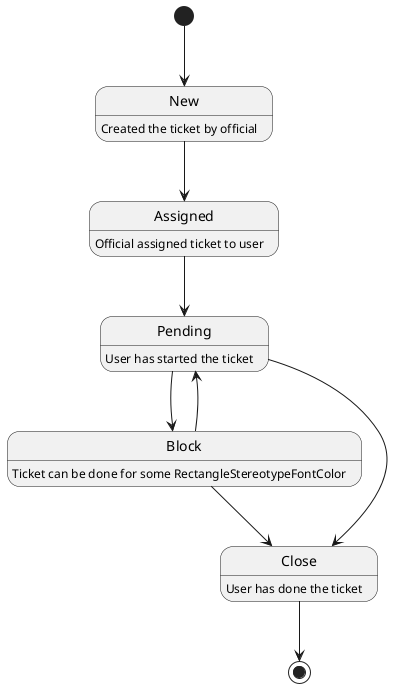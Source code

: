 @startuml

[*] --> New
New: Created the ticket by official

New --> Assigned
Assigned: Official assigned ticket to user

Assigned --> Pending
Pending: User has started the ticket

Pending --> Block
Block: Ticket can be done for some RectangleStereotypeFontColor

Pending --> Close
Close: User has done the ticket 


Block --> Pending

Block --> Close

Close --> [*]

@enduml
